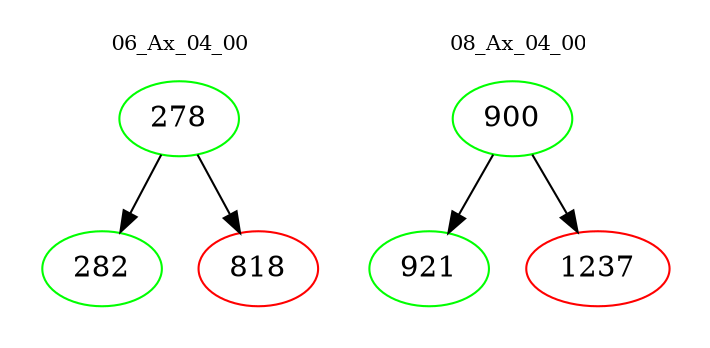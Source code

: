 digraph{
subgraph cluster_0 {
color = white
label = "06_Ax_04_00";
fontsize=10;
T0_278 [label="278", color="green"]
T0_278 -> T0_282 [color="black"]
T0_282 [label="282", color="green"]
T0_278 -> T0_818 [color="black"]
T0_818 [label="818", color="red"]
}
subgraph cluster_1 {
color = white
label = "08_Ax_04_00";
fontsize=10;
T1_900 [label="900", color="green"]
T1_900 -> T1_921 [color="black"]
T1_921 [label="921", color="green"]
T1_900 -> T1_1237 [color="black"]
T1_1237 [label="1237", color="red"]
}
}
